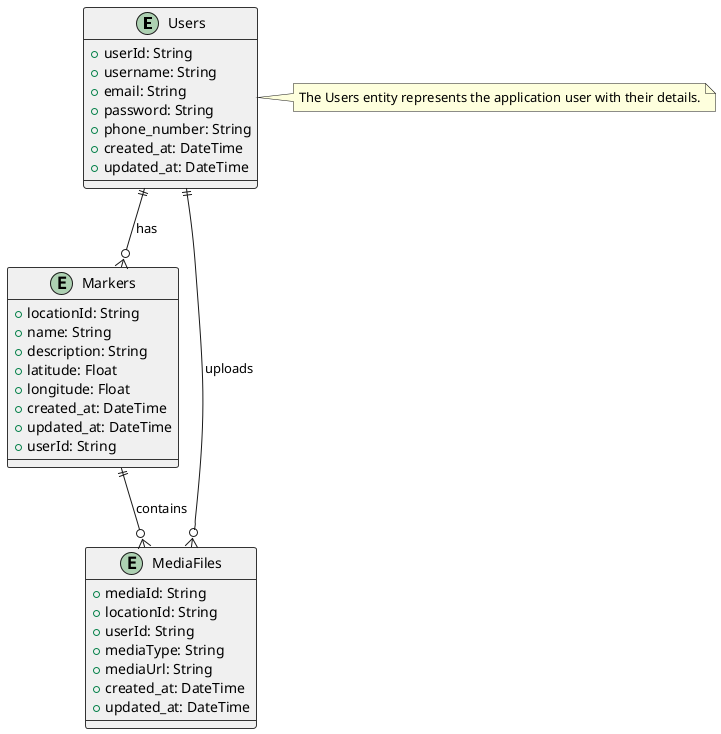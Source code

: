 @startuml
skinparam class {
    BackgroundColor #f0f0f0
    BorderColor #333333
    BorderThickness 1
}
entity "Users" as Users {
    +userId: String
    +username: String
    +email: String
    +password: String
    +phone_number: String
    +created_at: DateTime
    +updated_at: DateTime
}
entity "Markers" as Markers {
    +locationId: String
    +name: String
    +description: String
    +latitude: Float
    +longitude: Float
    +created_at: DateTime
    +updated_at: DateTime
    +userId: String
}
entity "MediaFiles" as MediaFiles {
    +mediaId: String
    +locationId: String
    +userId: String
    +mediaType: String
    +mediaUrl: String
    +created_at: DateTime
    +updated_at: DateTime
}
Users ||--o{ Markers : "has"
Users ||--o{ MediaFiles : "uploads"
Markers ||--o{ MediaFiles : "contains"
note right of Users
    The Users entity represents the application user with their details.
end note
@enduml
